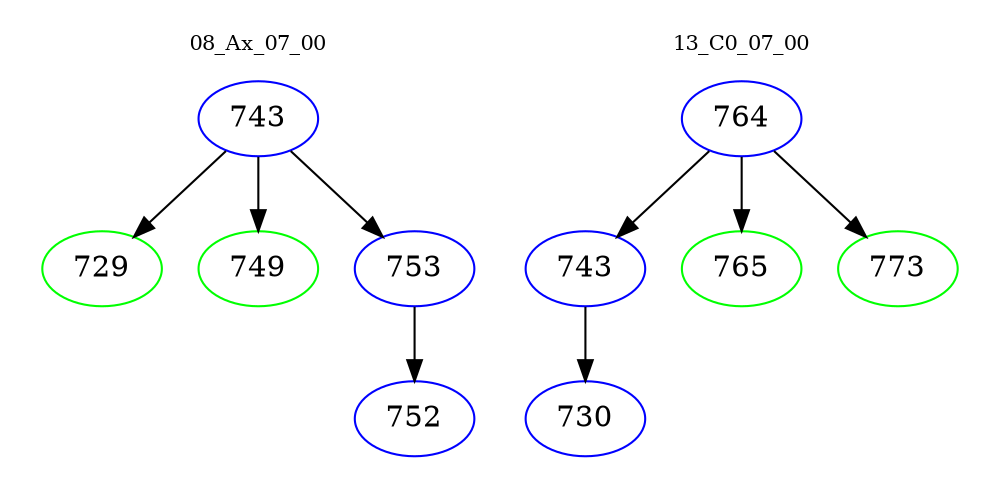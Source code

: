 digraph{
subgraph cluster_0 {
color = white
label = "08_Ax_07_00";
fontsize=10;
T0_743 [label="743", color="blue"]
T0_743 -> T0_729 [color="black"]
T0_729 [label="729", color="green"]
T0_743 -> T0_749 [color="black"]
T0_749 [label="749", color="green"]
T0_743 -> T0_753 [color="black"]
T0_753 [label="753", color="blue"]
T0_753 -> T0_752 [color="black"]
T0_752 [label="752", color="blue"]
}
subgraph cluster_1 {
color = white
label = "13_C0_07_00";
fontsize=10;
T1_764 [label="764", color="blue"]
T1_764 -> T1_743 [color="black"]
T1_743 [label="743", color="blue"]
T1_743 -> T1_730 [color="black"]
T1_730 [label="730", color="blue"]
T1_764 -> T1_765 [color="black"]
T1_765 [label="765", color="green"]
T1_764 -> T1_773 [color="black"]
T1_773 [label="773", color="green"]
}
}
